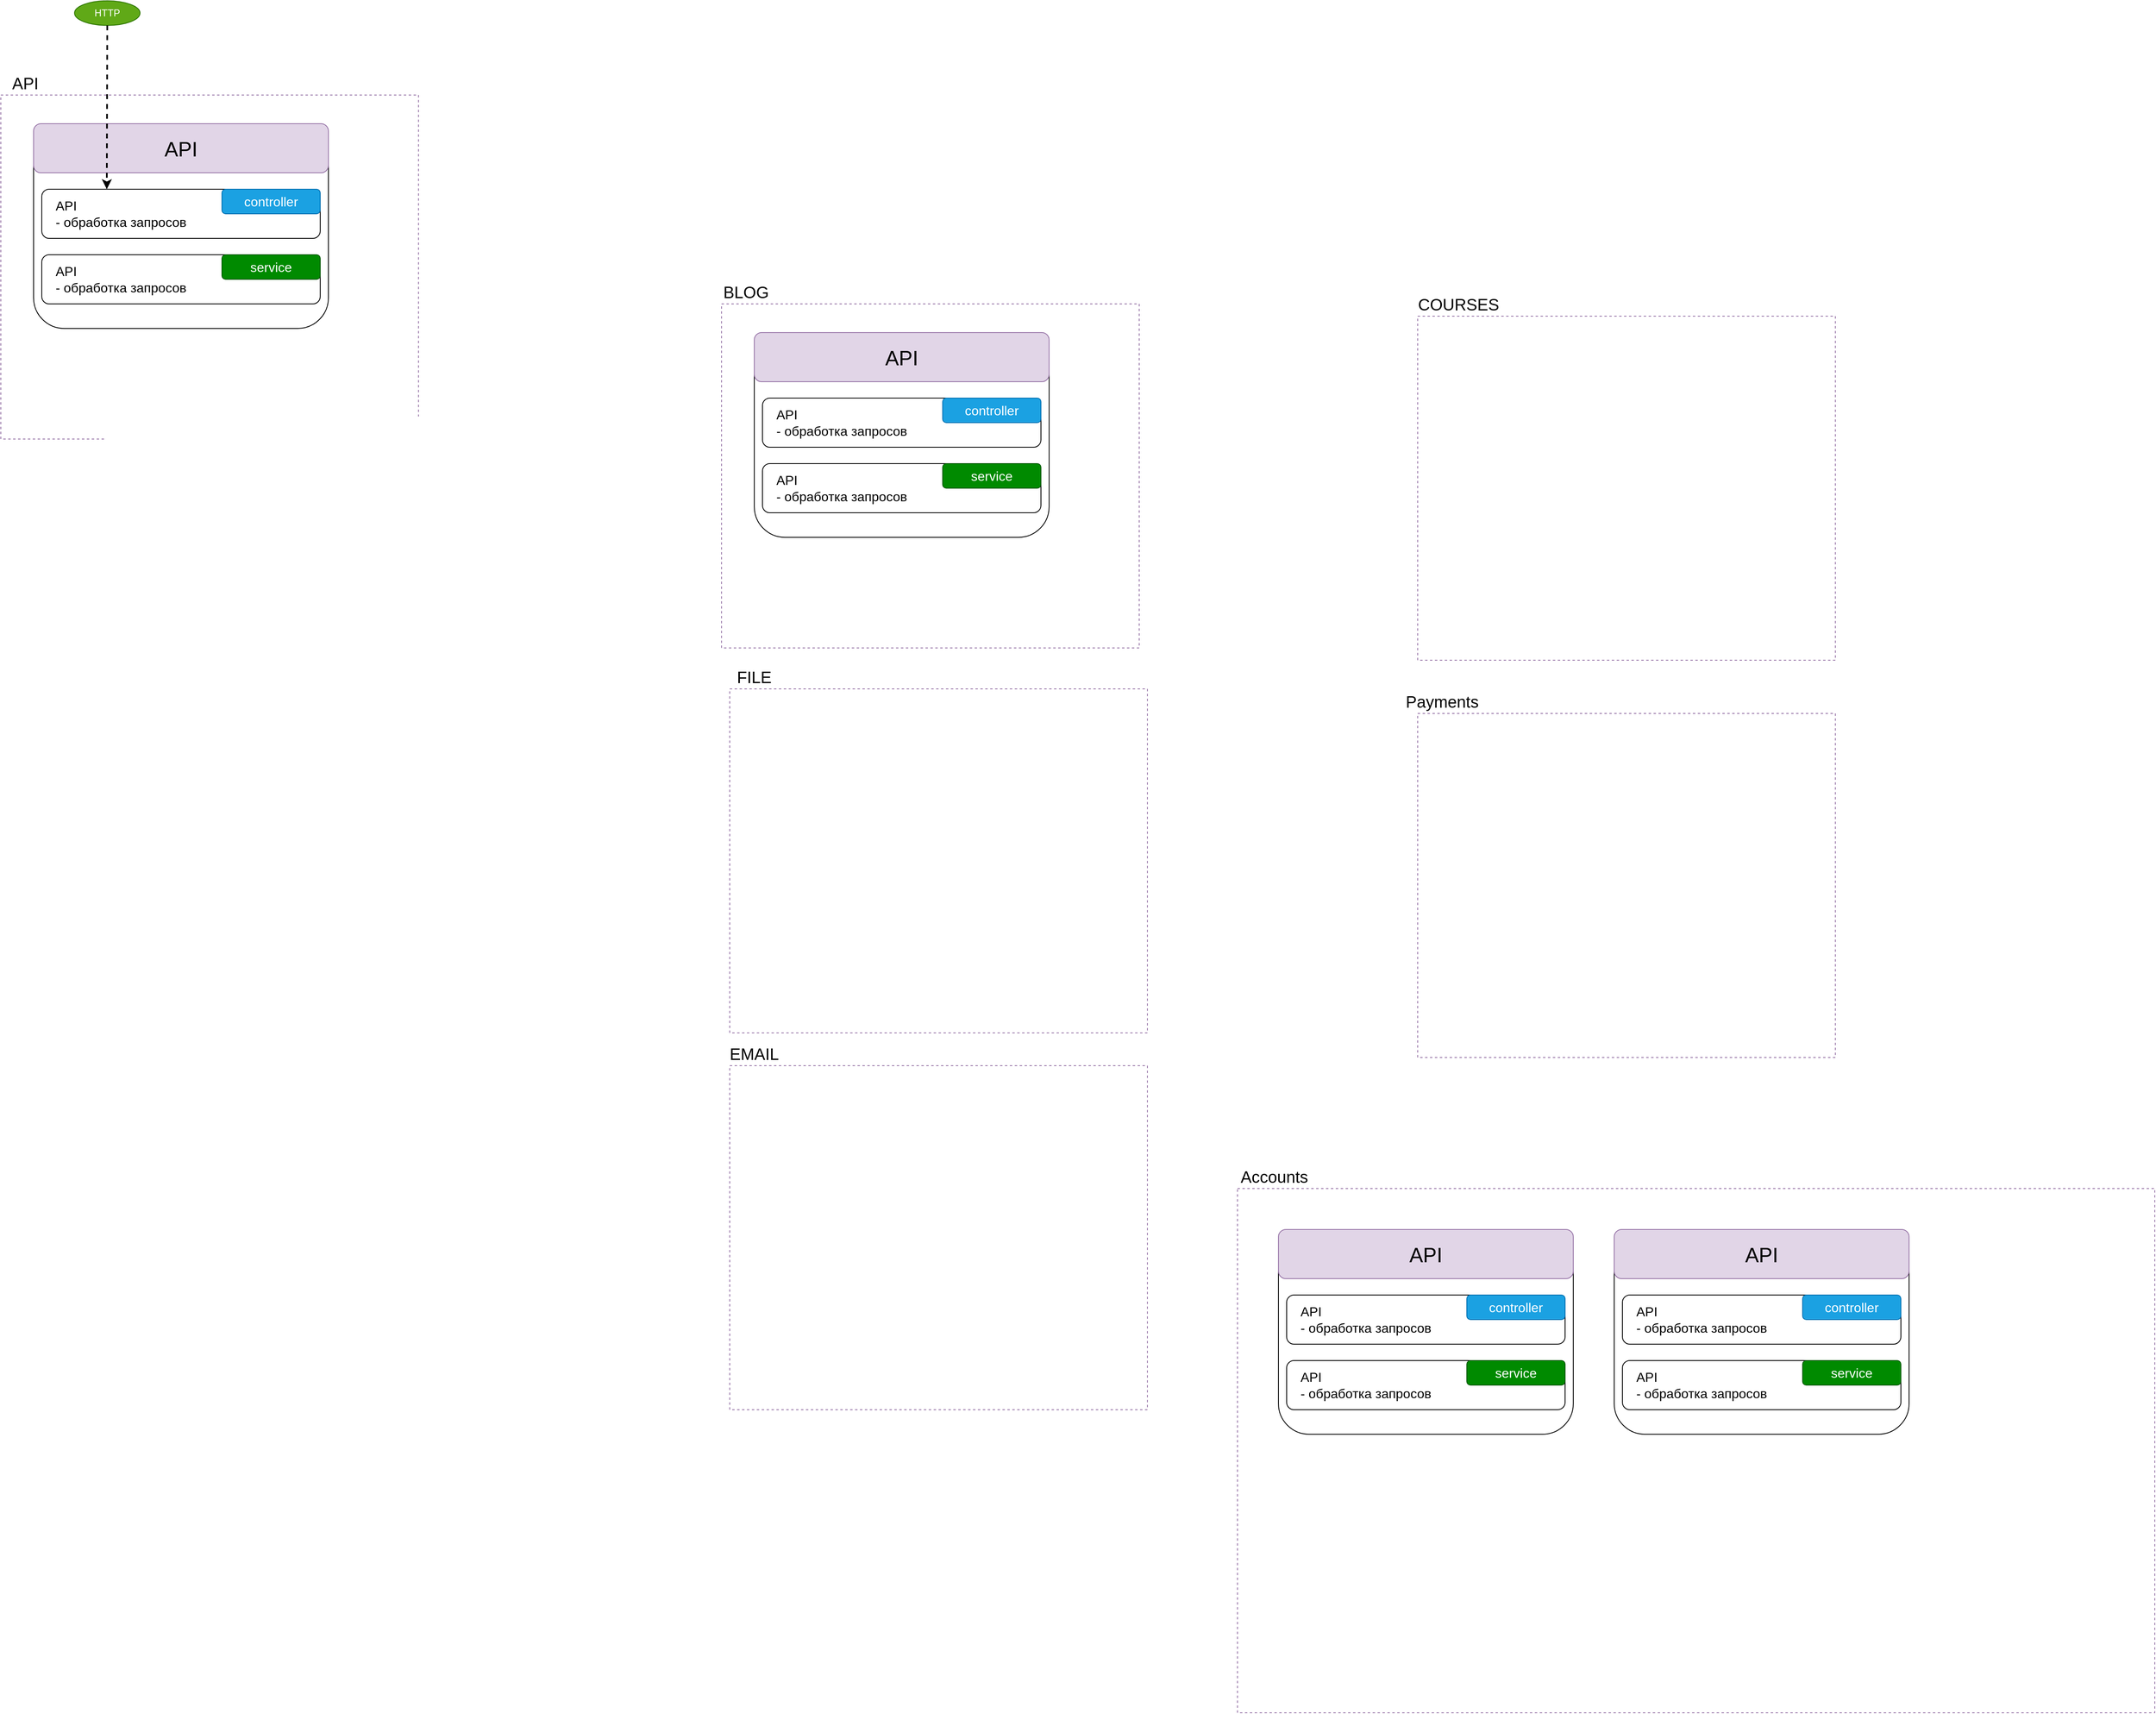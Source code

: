 <mxfile version="24.7.6">
  <diagram name="Страница — 1" id="FXz6Qzg8k4MSJghazMvo">
    <mxGraphModel dx="1646" dy="932" grid="1" gridSize="10" guides="1" tooltips="1" connect="1" arrows="1" fold="1" page="1" pageScale="1" pageWidth="827" pageHeight="1169" math="0" shadow="0">
      <root>
        <mxCell id="0" />
        <mxCell id="1" parent="0" />
        <mxCell id="1Hry3ucUljuugz8p2C6j-1" value="" style="rounded=1;whiteSpace=wrap;html=1;" vertex="1" parent="1">
          <mxGeometry x="480" y="200" width="360" height="250" as="geometry" />
        </mxCell>
        <mxCell id="1Hry3ucUljuugz8p2C6j-2" value="&lt;font style=&quot;font-size: 25px;&quot;&gt;API&lt;/font&gt;" style="rounded=1;whiteSpace=wrap;html=1;fillColor=#e1d5e7;strokeColor=#9673a6;" vertex="1" parent="1">
          <mxGeometry x="480" y="200" width="360" height="60" as="geometry" />
        </mxCell>
        <mxCell id="1Hry3ucUljuugz8p2C6j-3" value="&lt;font style=&quot;font-size: 16px;&quot;&gt;API&lt;br&gt;- обработка запросов&lt;/font&gt;" style="rounded=1;whiteSpace=wrap;html=1;align=left;spacingLeft=15;" vertex="1" parent="1">
          <mxGeometry x="490" y="280" width="340" height="60" as="geometry" />
        </mxCell>
        <mxCell id="1Hry3ucUljuugz8p2C6j-4" value="&lt;font style=&quot;font-size: 16px;&quot;&gt;API&lt;br&gt;- обработка запросов&lt;/font&gt;" style="rounded=1;whiteSpace=wrap;html=1;align=left;perimeterSpacing=0;spacingLeft=15;" vertex="1" parent="1">
          <mxGeometry x="490" y="360" width="340" height="60" as="geometry" />
        </mxCell>
        <mxCell id="1Hry3ucUljuugz8p2C6j-5" value="&lt;font style=&quot;font-size: 16px;&quot;&gt;controller&lt;/font&gt;" style="rounded=1;whiteSpace=wrap;html=1;fillColor=#1ba1e2;strokeColor=#006EAF;fontColor=#ffffff;" vertex="1" parent="1">
          <mxGeometry x="710" y="280" width="120" height="30" as="geometry" />
        </mxCell>
        <mxCell id="1Hry3ucUljuugz8p2C6j-7" value="&lt;font style=&quot;font-size: 16px;&quot;&gt;service&lt;/font&gt;" style="rounded=1;whiteSpace=wrap;html=1;fillColor=#008a00;strokeColor=#005700;fontColor=#ffffff;" vertex="1" parent="1">
          <mxGeometry x="710" y="360" width="120" height="30" as="geometry" />
        </mxCell>
        <mxCell id="1Hry3ucUljuugz8p2C6j-8" style="edgeStyle=orthogonalEdgeStyle;rounded=0;orthogonalLoop=1;jettySize=auto;html=1;exitX=0.5;exitY=1;exitDx=0;exitDy=0;" edge="1" parent="1" source="1Hry3ucUljuugz8p2C6j-1" target="1Hry3ucUljuugz8p2C6j-1">
          <mxGeometry relative="1" as="geometry" />
        </mxCell>
        <mxCell id="1Hry3ucUljuugz8p2C6j-9" value="HTTP" style="ellipse;whiteSpace=wrap;html=1;fillColor=#60a917;fontColor=#ffffff;strokeColor=#2D7600;" vertex="1" parent="1">
          <mxGeometry x="530" y="50" width="80" height="30" as="geometry" />
        </mxCell>
        <mxCell id="1Hry3ucUljuugz8p2C6j-15" value="" style="rounded=0;whiteSpace=wrap;html=1;fillColor=none;strokeColor=#9673a6;dashed=1;glass=0;" vertex="1" parent="1">
          <mxGeometry x="440" y="165" width="510" height="420" as="geometry" />
        </mxCell>
        <mxCell id="1Hry3ucUljuugz8p2C6j-16" value="&lt;font style=&quot;font-size: 20px;&quot;&gt;API&lt;/font&gt;" style="text;html=1;align=center;verticalAlign=middle;whiteSpace=wrap;rounded=0;" vertex="1" parent="1">
          <mxGeometry x="440" y="135" width="60" height="30" as="geometry" />
        </mxCell>
        <mxCell id="1Hry3ucUljuugz8p2C6j-19" value="" style="endArrow=classic;html=1;rounded=0;exitX=0.5;exitY=1;exitDx=0;exitDy=0;strokeWidth=2;dashed=1;" edge="1" parent="1" source="1Hry3ucUljuugz8p2C6j-9">
          <mxGeometry width="50" height="50" relative="1" as="geometry">
            <mxPoint x="569.41" y="100" as="sourcePoint" />
            <mxPoint x="569.41" y="280" as="targetPoint" />
          </mxGeometry>
        </mxCell>
        <mxCell id="1Hry3ucUljuugz8p2C6j-20" value="" style="rounded=1;whiteSpace=wrap;html=1;" vertex="1" parent="1">
          <mxGeometry x="1360" y="455" width="360" height="250" as="geometry" />
        </mxCell>
        <mxCell id="1Hry3ucUljuugz8p2C6j-21" value="&lt;font style=&quot;font-size: 25px;&quot;&gt;API&lt;/font&gt;" style="rounded=1;whiteSpace=wrap;html=1;fillColor=#e1d5e7;strokeColor=#9673a6;" vertex="1" parent="1">
          <mxGeometry x="1360" y="455" width="360" height="60" as="geometry" />
        </mxCell>
        <mxCell id="1Hry3ucUljuugz8p2C6j-22" value="&lt;font style=&quot;font-size: 16px;&quot;&gt;API&lt;br&gt;- обработка запросов&lt;/font&gt;" style="rounded=1;whiteSpace=wrap;html=1;align=left;spacingLeft=15;" vertex="1" parent="1">
          <mxGeometry x="1370" y="535" width="340" height="60" as="geometry" />
        </mxCell>
        <mxCell id="1Hry3ucUljuugz8p2C6j-23" value="&lt;font style=&quot;font-size: 16px;&quot;&gt;API&lt;br&gt;- обработка запросов&lt;/font&gt;" style="rounded=1;whiteSpace=wrap;html=1;align=left;perimeterSpacing=0;spacingLeft=15;" vertex="1" parent="1">
          <mxGeometry x="1370" y="615" width="340" height="60" as="geometry" />
        </mxCell>
        <mxCell id="1Hry3ucUljuugz8p2C6j-24" value="&lt;font style=&quot;font-size: 16px;&quot;&gt;controller&lt;/font&gt;" style="rounded=1;whiteSpace=wrap;html=1;fillColor=#1ba1e2;strokeColor=#006EAF;fontColor=#ffffff;" vertex="1" parent="1">
          <mxGeometry x="1590" y="535" width="120" height="30" as="geometry" />
        </mxCell>
        <mxCell id="1Hry3ucUljuugz8p2C6j-25" value="&lt;font style=&quot;font-size: 16px;&quot;&gt;service&lt;/font&gt;" style="rounded=1;whiteSpace=wrap;html=1;fillColor=#008a00;strokeColor=#005700;fontColor=#ffffff;" vertex="1" parent="1">
          <mxGeometry x="1590" y="615" width="120" height="30" as="geometry" />
        </mxCell>
        <mxCell id="1Hry3ucUljuugz8p2C6j-26" style="edgeStyle=orthogonalEdgeStyle;rounded=0;orthogonalLoop=1;jettySize=auto;html=1;exitX=0.5;exitY=1;exitDx=0;exitDy=0;" edge="1" parent="1" source="1Hry3ucUljuugz8p2C6j-20" target="1Hry3ucUljuugz8p2C6j-20">
          <mxGeometry relative="1" as="geometry" />
        </mxCell>
        <mxCell id="1Hry3ucUljuugz8p2C6j-27" value="" style="rounded=0;whiteSpace=wrap;html=1;fillColor=none;strokeColor=#9673a6;dashed=1;glass=0;" vertex="1" parent="1">
          <mxGeometry x="1320" y="420" width="510" height="420" as="geometry" />
        </mxCell>
        <mxCell id="1Hry3ucUljuugz8p2C6j-28" value="&lt;font style=&quot;font-size: 20px;&quot;&gt;BLOG&lt;/font&gt;" style="text;html=1;align=center;verticalAlign=middle;whiteSpace=wrap;rounded=0;" vertex="1" parent="1">
          <mxGeometry x="1320" y="390" width="60" height="30" as="geometry" />
        </mxCell>
        <mxCell id="1Hry3ucUljuugz8p2C6j-29" value="" style="rounded=0;whiteSpace=wrap;html=1;fillColor=none;strokeColor=#9673a6;dashed=1;glass=0;" vertex="1" parent="1">
          <mxGeometry x="1330" y="1350" width="510" height="420" as="geometry" />
        </mxCell>
        <mxCell id="1Hry3ucUljuugz8p2C6j-30" value="&lt;span style=&quot;font-size: 20px;&quot;&gt;EMAIL&lt;/span&gt;" style="text;html=1;align=center;verticalAlign=middle;whiteSpace=wrap;rounded=0;" vertex="1" parent="1">
          <mxGeometry x="1330" y="1320" width="60" height="30" as="geometry" />
        </mxCell>
        <mxCell id="1Hry3ucUljuugz8p2C6j-31" value="" style="rounded=0;whiteSpace=wrap;html=1;fillColor=none;strokeColor=#9673a6;dashed=1;glass=0;" vertex="1" parent="1">
          <mxGeometry x="1330" y="890" width="510" height="420" as="geometry" />
        </mxCell>
        <mxCell id="1Hry3ucUljuugz8p2C6j-32" value="&lt;font style=&quot;font-size: 20px;&quot;&gt;FILE&lt;/font&gt;" style="text;html=1;align=center;verticalAlign=middle;whiteSpace=wrap;rounded=0;" vertex="1" parent="1">
          <mxGeometry x="1330" y="860" width="60" height="30" as="geometry" />
        </mxCell>
        <mxCell id="1Hry3ucUljuugz8p2C6j-33" value="" style="rounded=0;whiteSpace=wrap;html=1;fillColor=none;strokeColor=#9673a6;dashed=1;glass=0;" vertex="1" parent="1">
          <mxGeometry x="2170" y="435" width="510" height="420" as="geometry" />
        </mxCell>
        <mxCell id="1Hry3ucUljuugz8p2C6j-34" value="&lt;font style=&quot;font-size: 20px;&quot;&gt;COURSES&lt;/font&gt;" style="text;html=1;align=center;verticalAlign=middle;whiteSpace=wrap;rounded=0;" vertex="1" parent="1">
          <mxGeometry x="2190" y="405" width="60" height="30" as="geometry" />
        </mxCell>
        <mxCell id="1Hry3ucUljuugz8p2C6j-35" value="" style="rounded=0;whiteSpace=wrap;html=1;fillColor=none;strokeColor=#9673a6;dashed=1;glass=0;" vertex="1" parent="1">
          <mxGeometry x="2170" y="920" width="510" height="420" as="geometry" />
        </mxCell>
        <mxCell id="1Hry3ucUljuugz8p2C6j-36" value="&lt;font style=&quot;font-size: 20px;&quot;&gt;Payments&lt;/font&gt;" style="text;html=1;align=center;verticalAlign=middle;whiteSpace=wrap;rounded=0;" vertex="1" parent="1">
          <mxGeometry x="2170" y="890" width="60" height="30" as="geometry" />
        </mxCell>
        <mxCell id="1Hry3ucUljuugz8p2C6j-37" value="" style="rounded=0;whiteSpace=wrap;html=1;fillColor=none;strokeColor=#9673a6;dashed=1;glass=0;" vertex="1" parent="1">
          <mxGeometry x="1950" y="1500" width="1120" height="640" as="geometry" />
        </mxCell>
        <mxCell id="1Hry3ucUljuugz8p2C6j-38" value="&lt;font style=&quot;font-size: 20px;&quot;&gt;Accounts&lt;/font&gt;" style="text;html=1;align=center;verticalAlign=middle;whiteSpace=wrap;rounded=0;" vertex="1" parent="1">
          <mxGeometry x="1965" y="1470" width="60" height="30" as="geometry" />
        </mxCell>
        <mxCell id="1Hry3ucUljuugz8p2C6j-39" value="" style="rounded=1;whiteSpace=wrap;html=1;" vertex="1" parent="1">
          <mxGeometry x="2000" y="1550" width="360" height="250" as="geometry" />
        </mxCell>
        <mxCell id="1Hry3ucUljuugz8p2C6j-40" value="&lt;font style=&quot;font-size: 25px;&quot;&gt;API&lt;/font&gt;" style="rounded=1;whiteSpace=wrap;html=1;fillColor=#e1d5e7;strokeColor=#9673a6;" vertex="1" parent="1">
          <mxGeometry x="2000" y="1550" width="360" height="60" as="geometry" />
        </mxCell>
        <mxCell id="1Hry3ucUljuugz8p2C6j-41" value="&lt;font style=&quot;font-size: 16px;&quot;&gt;API&lt;br&gt;- обработка запросов&lt;/font&gt;" style="rounded=1;whiteSpace=wrap;html=1;align=left;spacingLeft=15;" vertex="1" parent="1">
          <mxGeometry x="2010" y="1630" width="340" height="60" as="geometry" />
        </mxCell>
        <mxCell id="1Hry3ucUljuugz8p2C6j-42" value="&lt;font style=&quot;font-size: 16px;&quot;&gt;API&lt;br&gt;- обработка запросов&lt;/font&gt;" style="rounded=1;whiteSpace=wrap;html=1;align=left;perimeterSpacing=0;spacingLeft=15;" vertex="1" parent="1">
          <mxGeometry x="2010" y="1710" width="340" height="60" as="geometry" />
        </mxCell>
        <mxCell id="1Hry3ucUljuugz8p2C6j-43" value="&lt;font style=&quot;font-size: 16px;&quot;&gt;controller&lt;/font&gt;" style="rounded=1;whiteSpace=wrap;html=1;fillColor=#1ba1e2;strokeColor=#006EAF;fontColor=#ffffff;" vertex="1" parent="1">
          <mxGeometry x="2230" y="1630" width="120" height="30" as="geometry" />
        </mxCell>
        <mxCell id="1Hry3ucUljuugz8p2C6j-44" value="&lt;font style=&quot;font-size: 16px;&quot;&gt;service&lt;/font&gt;" style="rounded=1;whiteSpace=wrap;html=1;fillColor=#008a00;strokeColor=#005700;fontColor=#ffffff;" vertex="1" parent="1">
          <mxGeometry x="2230" y="1710" width="120" height="30" as="geometry" />
        </mxCell>
        <mxCell id="1Hry3ucUljuugz8p2C6j-45" value="" style="rounded=1;whiteSpace=wrap;html=1;" vertex="1" parent="1">
          <mxGeometry x="2410" y="1550" width="360" height="250" as="geometry" />
        </mxCell>
        <mxCell id="1Hry3ucUljuugz8p2C6j-46" value="&lt;font style=&quot;font-size: 25px;&quot;&gt;API&lt;/font&gt;" style="rounded=1;whiteSpace=wrap;html=1;fillColor=#e1d5e7;strokeColor=#9673a6;" vertex="1" parent="1">
          <mxGeometry x="2410" y="1550" width="360" height="60" as="geometry" />
        </mxCell>
        <mxCell id="1Hry3ucUljuugz8p2C6j-47" value="&lt;font style=&quot;font-size: 16px;&quot;&gt;API&lt;br&gt;- обработка запросов&lt;/font&gt;" style="rounded=1;whiteSpace=wrap;html=1;align=left;spacingLeft=15;" vertex="1" parent="1">
          <mxGeometry x="2420" y="1630" width="340" height="60" as="geometry" />
        </mxCell>
        <mxCell id="1Hry3ucUljuugz8p2C6j-48" value="&lt;font style=&quot;font-size: 16px;&quot;&gt;API&lt;br&gt;- обработка запросов&lt;/font&gt;" style="rounded=1;whiteSpace=wrap;html=1;align=left;perimeterSpacing=0;spacingLeft=15;" vertex="1" parent="1">
          <mxGeometry x="2420" y="1710" width="340" height="60" as="geometry" />
        </mxCell>
        <mxCell id="1Hry3ucUljuugz8p2C6j-49" value="&lt;font style=&quot;font-size: 16px;&quot;&gt;controller&lt;/font&gt;" style="rounded=1;whiteSpace=wrap;html=1;fillColor=#1ba1e2;strokeColor=#006EAF;fontColor=#ffffff;" vertex="1" parent="1">
          <mxGeometry x="2640" y="1630" width="120" height="30" as="geometry" />
        </mxCell>
        <mxCell id="1Hry3ucUljuugz8p2C6j-50" value="&lt;font style=&quot;font-size: 16px;&quot;&gt;service&lt;/font&gt;" style="rounded=1;whiteSpace=wrap;html=1;fillColor=#008a00;strokeColor=#005700;fontColor=#ffffff;" vertex="1" parent="1">
          <mxGeometry x="2640" y="1710" width="120" height="30" as="geometry" />
        </mxCell>
      </root>
    </mxGraphModel>
  </diagram>
</mxfile>

